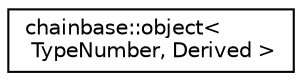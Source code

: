 digraph "Graphical Class Hierarchy"
{
  edge [fontname="Helvetica",fontsize="10",labelfontname="Helvetica",labelfontsize="10"];
  node [fontname="Helvetica",fontsize="10",shape=record];
  rankdir="LR";
  Node0 [label="chainbase::object\<\l TypeNumber, Derived \>",height=0.2,width=0.4,color="black", fillcolor="white", style="filled",URL="$structchainbase_1_1object.html"];
}
